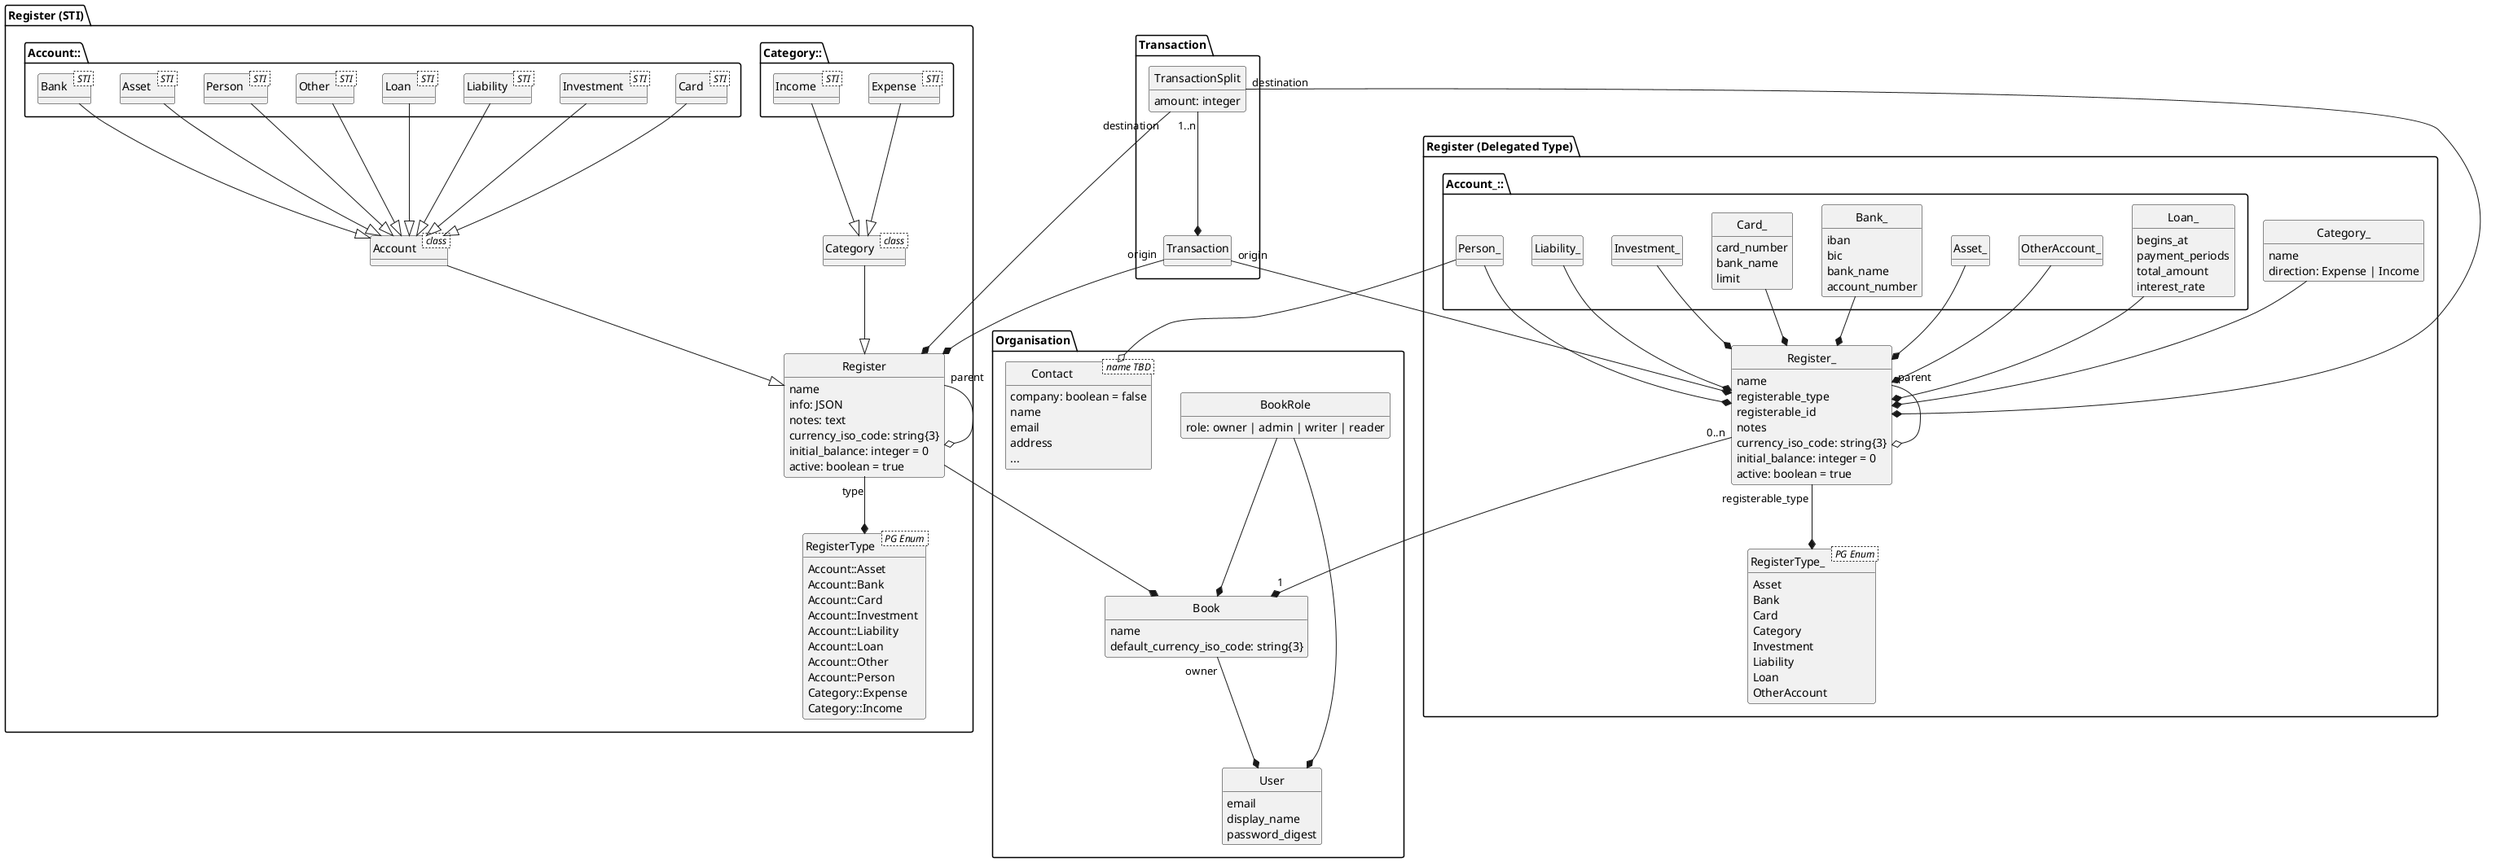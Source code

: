 @startuml Model

hide empty methods
hide circle

package Organisation {
  class Book {
    name
    default_currency_iso_code: string{3}
  }
  Book "owner" --* User

  class User {
    email
    display_name
    password_digest
  }

  class BookRole {
    role: owner | admin | writer | reader
  }
  BookRole --* Book
  BookRole --* User

  class Contact < name TBD > {
    company: boolean = false
    name
    email
    address
    ...
  }
}

package "Register (STI)" {
  enum RegisterType < PG Enum > {
    Account::Asset
    Account::Bank
    Account::Card
    Account::Investment
    Account::Liability
    Account::Loan
    Account::Other
    Account::Person
    Category::Expense
    Category::Income
  }

  class Register {
    name
    info: JSON
    notes: text
    currency_iso_code: string{3}
    initial_balance: integer = 0
    active: boolean = true
  }
  Register --* Book
  Register "parent" --o Register
  Register "type" --* RegisterType

  class Category < class > {
  }
  Category --|> Register

  package Category:: {
    class Expense < STI > {}
    Expense --|> Category

    class Income < STI > {}
    Income --|> Category
  }

  class Account < class > {}
  Account --|> Register

  package Account:: {
    class Asset < STI > {}
    Asset --|> Account

    class Bank < STI > {}
    Bank --|> Account

    class Card < STI > {}
    Card --|> Account

    class Investment < STI > {}
    Investment --|> Account

    class Liability < STI > {}
    Liability --|> Account

    class Loan < STI > {}
    Loan --|> Account

    class Other < STI > {}
    Other --|> Account

    class Person < STI > {}
    Person --|> Account
  }

}

package "Register (Delegated Type)" {
  class Register_ {
    name
    registerable_type
    registerable_id
    notes
    currency_iso_code: string{3}
    initial_balance: integer = 0
    active: boolean = true
  }
  Register_ "0..n" --* "1" Book
  Register_ "parent" --o Register_
  Register_ "registerable_type" --* RegisterType_

  enum RegisterType_ < PG Enum > {
    Asset
    Bank
    Card
    Category
    Investment
    Liability
    Loan
    OtherAccount
  }

  class Category_ {
    name
    direction: Expense | Income
  }
  Category_ --* Register_

  package Account_:: {
    class Asset_ {
    }
    Asset_ --* Register_

    class Bank_ {
      iban
      bic
      bank_name
      account_number
    }
    Bank_ --* Register_

    class Card_ {
      card_number
      bank_name
      limit
    }
    Card_ --* Register_

    class Investment_ {}
    Investment_ --* Register_

    class Liability_ {}
    Liability_ --* Register_

    class Loan_ {
      begins_at
      payment_periods
      total_amount
      interest_rate
    }
    Loan_ --* Register_

    class OtherAccount_ {}
    OtherAccount_ --* Register_

    class Person_ {
    }
    Person_ --* Register_
    Person_ --o Contact
  }
}

package Transaction {
  class Transaction {

  }
  Transaction "origin" --* Register
  Transaction "origin" --* Register_

  class TransactionSplit {
    amount: integer
  }
  TransactionSplit "1..n" --* Transaction
  TransactionSplit "destination" --* Register
  TransactionSplit "destination" --* Register_
}

@enduml
